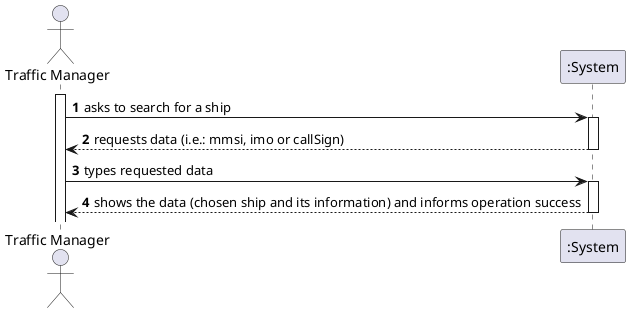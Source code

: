 @startuml
'https://plantuml.com/sequence-diagram

autonumber
actor "Traffic Manager" as TM
activate TM

TM -> ":System": asks to search for a ship
activate ":System"
":System" --> TM: requests data (i.e.: mmsi, imo or callSign)
deactivate ":System"

TM -> ":System": types requested data
activate ":System"
":System" --> TM : shows the data (chosen ship and its information) and informs operation success
deactivate ":System"

@enduml